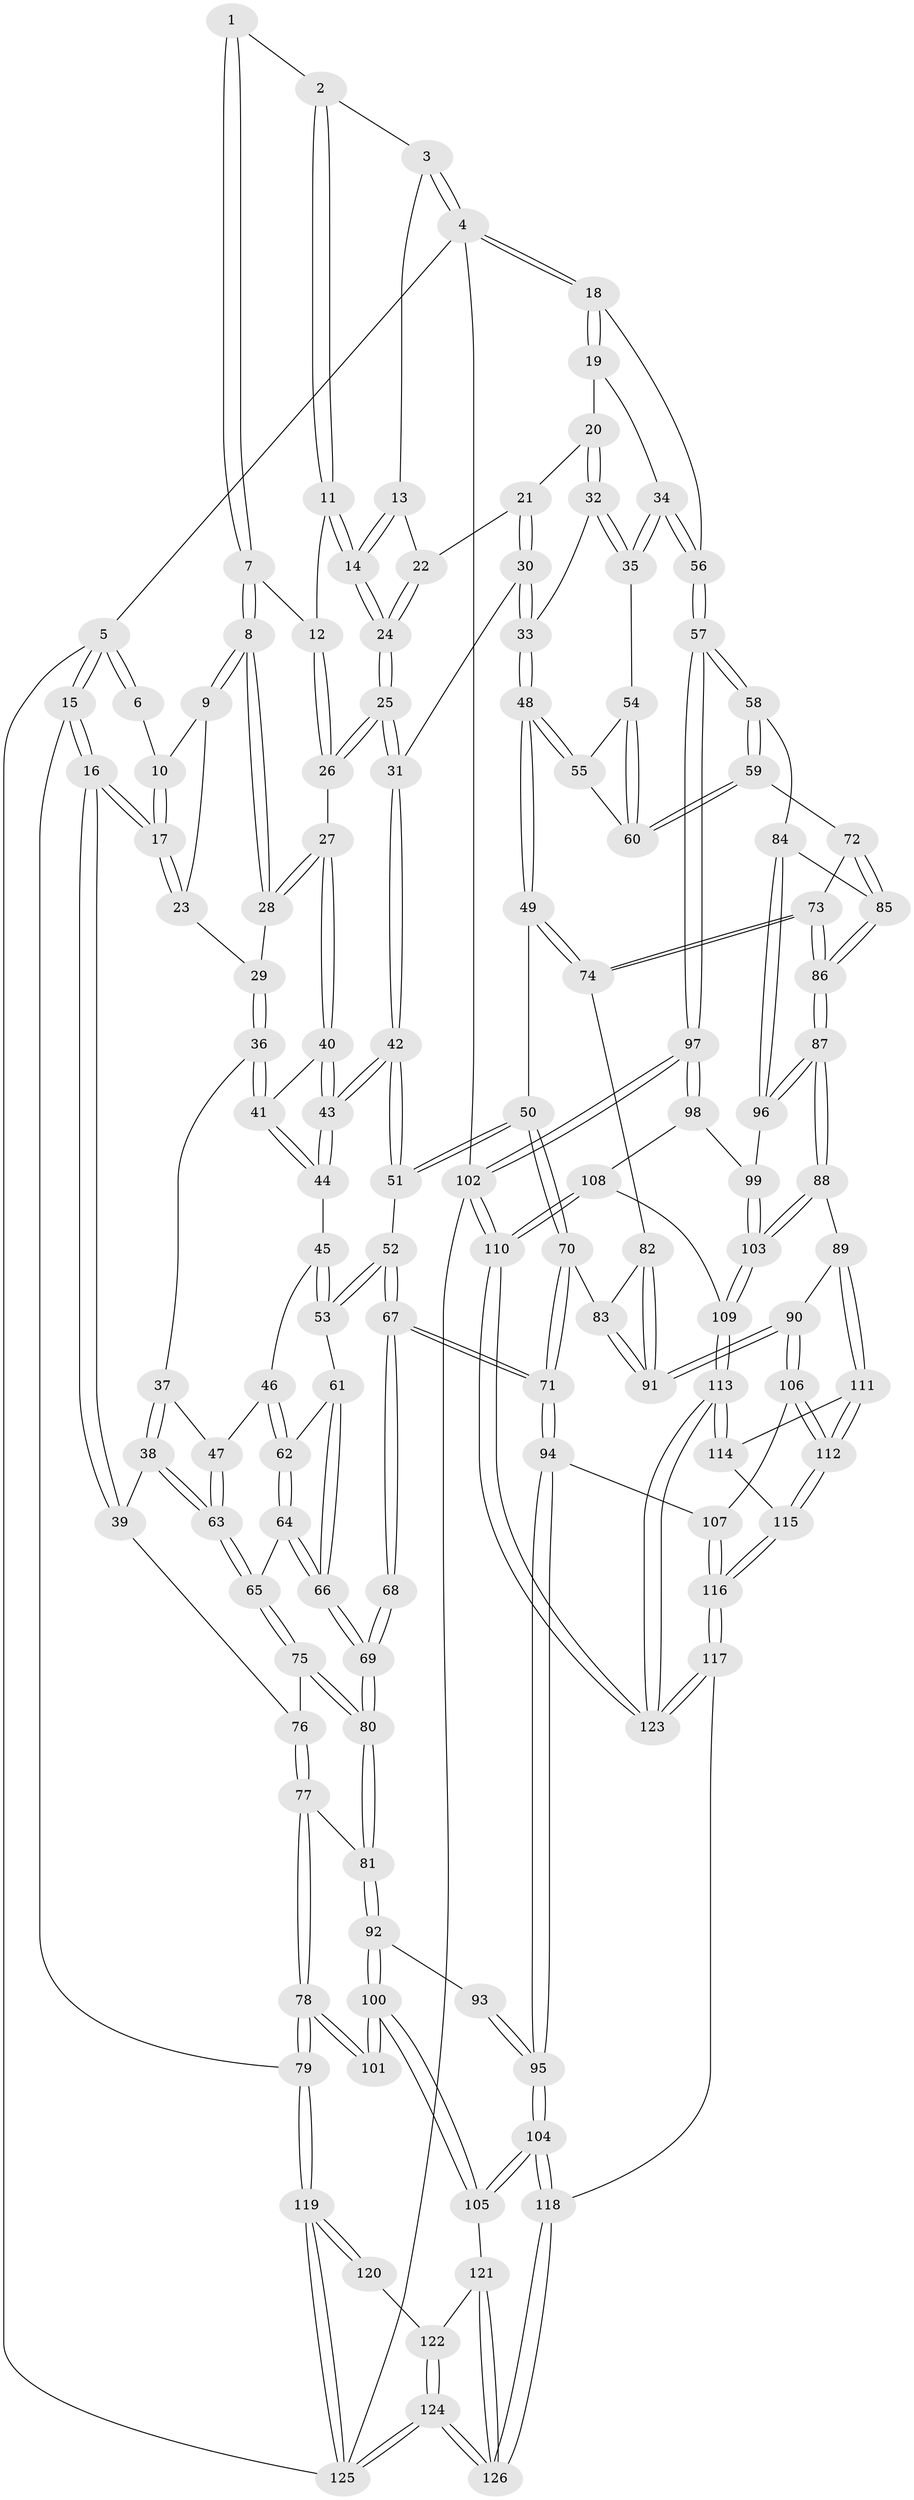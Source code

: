 // Generated by graph-tools (version 1.1) at 2025/00/03/09/25 05:00:45]
// undirected, 126 vertices, 312 edges
graph export_dot {
graph [start="1"]
  node [color=gray90,style=filled];
  1 [pos="+0.15992537554031397+0"];
  2 [pos="+0.5377825587033945+0"];
  3 [pos="+0.8132112454802466+0"];
  4 [pos="+1+0"];
  5 [pos="+0+0"];
  6 [pos="+0.142187619304504+0"];
  7 [pos="+0.29527363863563366+0.1108850837084822"];
  8 [pos="+0.2710433699586409+0.17626254286039633"];
  9 [pos="+0.14138313285901494+0.09889726003510625"];
  10 [pos="+0.11603099291590295+0"];
  11 [pos="+0.526430315644697+0"];
  12 [pos="+0.437788143973114+0.06566793569600217"];
  13 [pos="+0.7795178103605929+0.014548556382580265"];
  14 [pos="+0.6369061407433587+0.2014336094542942"];
  15 [pos="+0+0.31578207062626185"];
  16 [pos="+0+0.3157813806920719"];
  17 [pos="+0+0.20444747815019293"];
  18 [pos="+1+0"];
  19 [pos="+0.9041643003517816+0.18807764313590133"];
  20 [pos="+0.8752648285977267+0.18839020509921695"];
  21 [pos="+0.8702871174253777+0.18715651982436723"];
  22 [pos="+0.8247151342436747+0.11768033254269843"];
  23 [pos="+0.07528498744968264+0.17049342563386877"];
  24 [pos="+0.6368365632128269+0.2030017232396956"];
  25 [pos="+0.635569721835433+0.21404118317645038"];
  26 [pos="+0.4752351613898212+0.20881508850434924"];
  27 [pos="+0.42292095820143877+0.2488107224330926"];
  28 [pos="+0.27103835536164317+0.19269129544332023"];
  29 [pos="+0.2531968284067674+0.21575546704888926"];
  30 [pos="+0.6929655317144999+0.2615539159828255"];
  31 [pos="+0.6458394122707857+0.23268861857450787"];
  32 [pos="+0.8334425335891444+0.37442361218235043"];
  33 [pos="+0.7514208904506177+0.3727664903256263"];
  34 [pos="+0.932450976045054+0.3992079494728796"];
  35 [pos="+0.9113518463715392+0.39857744161838277"];
  36 [pos="+0.24813330534157244+0.22827402152791976"];
  37 [pos="+0.21697910006774698+0.26791086040210604"];
  38 [pos="+0.028163578293942802+0.36836723461449133"];
  39 [pos="+0+0.34927777531482285"];
  40 [pos="+0.4238245630995955+0.26774970085010324"];
  41 [pos="+0.340092850217852+0.36341730838203734"];
  42 [pos="+0.5146120913671287+0.4210433764705514"];
  43 [pos="+0.49302060969728434+0.4054145431234054"];
  44 [pos="+0.3363525642140841+0.40354011317477556"];
  45 [pos="+0.3298596106987021+0.4099961816375383"];
  46 [pos="+0.2858994260644697+0.42884050322044265"];
  47 [pos="+0.2708862429293167+0.4298073181275016"];
  48 [pos="+0.6879270683149149+0.5169707862419874"];
  49 [pos="+0.6752699527280844+0.5320391423703925"];
  50 [pos="+0.6017264568402857+0.5152546133647177"];
  51 [pos="+0.5212872753050856+0.4432886577872109"];
  52 [pos="+0.4399501099407025+0.5035300220006226"];
  53 [pos="+0.39336422660624853+0.5026168856362633"];
  54 [pos="+0.8574279211477253+0.4728135217696643"];
  55 [pos="+0.8037406939494476+0.5098353895607346"];
  56 [pos="+1+0.4868454962971251"];
  57 [pos="+1+0.5117099565351926"];
  58 [pos="+1+0.5610282861323326"];
  59 [pos="+0.8923463506908716+0.5652477204733396"];
  60 [pos="+0.8654903916691934+0.5399061366093985"];
  61 [pos="+0.35972345337580025+0.5272575602972235"];
  62 [pos="+0.3309882840170021+0.5178514285322036"];
  63 [pos="+0.1783529978081817+0.4875815136925578"];
  64 [pos="+0.289552140302937+0.5493699670402679"];
  65 [pos="+0.18473450808550856+0.5368807625931519"];
  66 [pos="+0.3614576620947599+0.6299224027205365"];
  67 [pos="+0.4206080995393119+0.67294924678949"];
  68 [pos="+0.37058901685815604+0.6436766065404811"];
  69 [pos="+0.36448879977438287+0.6390104504701298"];
  70 [pos="+0.4525884838376108+0.6827354601519232"];
  71 [pos="+0.43084840530197455+0.6848070191953174"];
  72 [pos="+0.805241672870254+0.616322495548729"];
  73 [pos="+0.7132767770733709+0.6129928097935546"];
  74 [pos="+0.7018490007806943+0.6015561394834984"];
  75 [pos="+0.1784504316591626+0.568168901867241"];
  76 [pos="+0.06650334099799522+0.5761814667926486"];
  77 [pos="+0+0.640572565039196"];
  78 [pos="+0+0.6868214435065876"];
  79 [pos="+0+0.6817518230000378"];
  80 [pos="+0.18585107865953235+0.6374807453380726"];
  81 [pos="+0.17662315140844348+0.6614902148500946"];
  82 [pos="+0.6869246050353843+0.6156744067943986"];
  83 [pos="+0.479519216270898+0.6960390450002361"];
  84 [pos="+0.904429223483571+0.6958160072421685"];
  85 [pos="+0.883523012203185+0.687374941751781"];
  86 [pos="+0.7432071839495992+0.7336449414456514"];
  87 [pos="+0.7432453728580481+0.7352865001586177"];
  88 [pos="+0.7433215660456168+0.7645015828439725"];
  89 [pos="+0.708397885508508+0.7872315741956453"];
  90 [pos="+0.5699523447865434+0.7573767973929183"];
  91 [pos="+0.5681786179882006+0.7535414944002246"];
  92 [pos="+0.17640698080533912+0.6939139927480809"];
  93 [pos="+0.2827727874550769+0.7083509355786743"];
  94 [pos="+0.37521958122939486+0.8062333297061227"];
  95 [pos="+0.37376211750422095+0.807688142698988"];
  96 [pos="+0.9036060629994388+0.7199546946725773"];
  97 [pos="+1+0.769374365998564"];
  98 [pos="+0.9249676224097855+0.7656675668832995"];
  99 [pos="+0.9035629815985049+0.7287867413378131"];
  100 [pos="+0.1566723956600824+0.8071062203421846"];
  101 [pos="+0.12158539479380226+0.8019651081542243"];
  102 [pos="+1+1"];
  103 [pos="+0.7867489433984771+0.7960662652392924"];
  104 [pos="+0.2784216134906543+0.9252906283736015"];
  105 [pos="+0.15911944211859896+0.8107115187972351"];
  106 [pos="+0.5622904504922588+0.8176129966241801"];
  107 [pos="+0.48688549640675477+0.8405685901091864"];
  108 [pos="+0.9233917691749526+0.7747104865320462"];
  109 [pos="+0.8184115518540284+0.8494533191967137"];
  110 [pos="+1+1"];
  111 [pos="+0.6864065215790829+0.8354583665911087"];
  112 [pos="+0.5801234453831725+0.8550468904532271"];
  113 [pos="+0.8900247743170456+1"];
  114 [pos="+0.6875063989853797+0.8481206426118275"];
  115 [pos="+0.5729635322823158+1"];
  116 [pos="+0.5589360486580841+1"];
  117 [pos="+0.5564335546045153+1"];
  118 [pos="+0.31473261808481784+1"];
  119 [pos="+0+0.9166967888049076"];
  120 [pos="+0+0.8882976111675515"];
  121 [pos="+0.05622081706568584+0.9174004006545371"];
  122 [pos="+0.03874324695721782+0.9224320498633133"];
  123 [pos="+0.9779809978476212+1"];
  124 [pos="+0+1"];
  125 [pos="+0+1"];
  126 [pos="+0.18972508768208524+1"];
  1 -- 2;
  1 -- 7;
  1 -- 7;
  2 -- 3;
  2 -- 11;
  2 -- 11;
  3 -- 4;
  3 -- 4;
  3 -- 13;
  4 -- 5;
  4 -- 18;
  4 -- 18;
  4 -- 102;
  5 -- 6;
  5 -- 6;
  5 -- 15;
  5 -- 15;
  5 -- 125;
  6 -- 10;
  7 -- 8;
  7 -- 8;
  7 -- 12;
  8 -- 9;
  8 -- 9;
  8 -- 28;
  8 -- 28;
  9 -- 10;
  9 -- 23;
  10 -- 17;
  10 -- 17;
  11 -- 12;
  11 -- 14;
  11 -- 14;
  12 -- 26;
  12 -- 26;
  13 -- 14;
  13 -- 14;
  13 -- 22;
  14 -- 24;
  14 -- 24;
  15 -- 16;
  15 -- 16;
  15 -- 79;
  16 -- 17;
  16 -- 17;
  16 -- 39;
  16 -- 39;
  17 -- 23;
  17 -- 23;
  18 -- 19;
  18 -- 19;
  18 -- 56;
  19 -- 20;
  19 -- 34;
  20 -- 21;
  20 -- 32;
  20 -- 32;
  21 -- 22;
  21 -- 30;
  21 -- 30;
  22 -- 24;
  22 -- 24;
  23 -- 29;
  24 -- 25;
  24 -- 25;
  25 -- 26;
  25 -- 26;
  25 -- 31;
  25 -- 31;
  26 -- 27;
  27 -- 28;
  27 -- 28;
  27 -- 40;
  27 -- 40;
  28 -- 29;
  29 -- 36;
  29 -- 36;
  30 -- 31;
  30 -- 33;
  30 -- 33;
  31 -- 42;
  31 -- 42;
  32 -- 33;
  32 -- 35;
  32 -- 35;
  33 -- 48;
  33 -- 48;
  34 -- 35;
  34 -- 35;
  34 -- 56;
  34 -- 56;
  35 -- 54;
  36 -- 37;
  36 -- 41;
  36 -- 41;
  37 -- 38;
  37 -- 38;
  37 -- 47;
  38 -- 39;
  38 -- 63;
  38 -- 63;
  39 -- 76;
  40 -- 41;
  40 -- 43;
  40 -- 43;
  41 -- 44;
  41 -- 44;
  42 -- 43;
  42 -- 43;
  42 -- 51;
  42 -- 51;
  43 -- 44;
  43 -- 44;
  44 -- 45;
  45 -- 46;
  45 -- 53;
  45 -- 53;
  46 -- 47;
  46 -- 62;
  46 -- 62;
  47 -- 63;
  47 -- 63;
  48 -- 49;
  48 -- 49;
  48 -- 55;
  48 -- 55;
  49 -- 50;
  49 -- 74;
  49 -- 74;
  50 -- 51;
  50 -- 51;
  50 -- 70;
  50 -- 70;
  51 -- 52;
  52 -- 53;
  52 -- 53;
  52 -- 67;
  52 -- 67;
  53 -- 61;
  54 -- 55;
  54 -- 60;
  54 -- 60;
  55 -- 60;
  56 -- 57;
  56 -- 57;
  57 -- 58;
  57 -- 58;
  57 -- 97;
  57 -- 97;
  58 -- 59;
  58 -- 59;
  58 -- 84;
  59 -- 60;
  59 -- 60;
  59 -- 72;
  61 -- 62;
  61 -- 66;
  61 -- 66;
  62 -- 64;
  62 -- 64;
  63 -- 65;
  63 -- 65;
  64 -- 65;
  64 -- 66;
  64 -- 66;
  65 -- 75;
  65 -- 75;
  66 -- 69;
  66 -- 69;
  67 -- 68;
  67 -- 68;
  67 -- 71;
  67 -- 71;
  68 -- 69;
  68 -- 69;
  69 -- 80;
  69 -- 80;
  70 -- 71;
  70 -- 71;
  70 -- 83;
  71 -- 94;
  71 -- 94;
  72 -- 73;
  72 -- 85;
  72 -- 85;
  73 -- 74;
  73 -- 74;
  73 -- 86;
  73 -- 86;
  74 -- 82;
  75 -- 76;
  75 -- 80;
  75 -- 80;
  76 -- 77;
  76 -- 77;
  77 -- 78;
  77 -- 78;
  77 -- 81;
  78 -- 79;
  78 -- 79;
  78 -- 101;
  78 -- 101;
  79 -- 119;
  79 -- 119;
  80 -- 81;
  80 -- 81;
  81 -- 92;
  81 -- 92;
  82 -- 83;
  82 -- 91;
  82 -- 91;
  83 -- 91;
  83 -- 91;
  84 -- 85;
  84 -- 96;
  84 -- 96;
  85 -- 86;
  85 -- 86;
  86 -- 87;
  86 -- 87;
  87 -- 88;
  87 -- 88;
  87 -- 96;
  87 -- 96;
  88 -- 89;
  88 -- 103;
  88 -- 103;
  89 -- 90;
  89 -- 111;
  89 -- 111;
  90 -- 91;
  90 -- 91;
  90 -- 106;
  90 -- 106;
  92 -- 93;
  92 -- 100;
  92 -- 100;
  93 -- 95;
  93 -- 95;
  94 -- 95;
  94 -- 95;
  94 -- 107;
  95 -- 104;
  95 -- 104;
  96 -- 99;
  97 -- 98;
  97 -- 98;
  97 -- 102;
  97 -- 102;
  98 -- 99;
  98 -- 108;
  99 -- 103;
  99 -- 103;
  100 -- 101;
  100 -- 101;
  100 -- 105;
  100 -- 105;
  102 -- 110;
  102 -- 110;
  102 -- 125;
  103 -- 109;
  103 -- 109;
  104 -- 105;
  104 -- 105;
  104 -- 118;
  104 -- 118;
  105 -- 121;
  106 -- 107;
  106 -- 112;
  106 -- 112;
  107 -- 116;
  107 -- 116;
  108 -- 109;
  108 -- 110;
  108 -- 110;
  109 -- 113;
  109 -- 113;
  110 -- 123;
  110 -- 123;
  111 -- 112;
  111 -- 112;
  111 -- 114;
  112 -- 115;
  112 -- 115;
  113 -- 114;
  113 -- 114;
  113 -- 123;
  113 -- 123;
  114 -- 115;
  115 -- 116;
  115 -- 116;
  116 -- 117;
  116 -- 117;
  117 -- 118;
  117 -- 123;
  117 -- 123;
  118 -- 126;
  118 -- 126;
  119 -- 120;
  119 -- 120;
  119 -- 125;
  119 -- 125;
  120 -- 122;
  121 -- 122;
  121 -- 126;
  121 -- 126;
  122 -- 124;
  122 -- 124;
  124 -- 125;
  124 -- 125;
  124 -- 126;
  124 -- 126;
}
